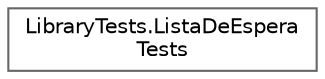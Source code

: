 digraph "Graphical Class Hierarchy"
{
 // INTERACTIVE_SVG=YES
 // LATEX_PDF_SIZE
  bgcolor="transparent";
  edge [fontname=Helvetica,fontsize=10,labelfontname=Helvetica,labelfontsize=10];
  node [fontname=Helvetica,fontsize=10,shape=box,height=0.2,width=0.4];
  rankdir="LR";
  Node0 [id="Node000000",label="LibraryTests.ListaDeEspera\lTests",height=0.2,width=0.4,color="grey40", fillcolor="white", style="filled",URL="$classLibraryTests_1_1ListaDeEsperaTests.html",tooltip="Esta es la clase ListaDeEsperaTests. Se encarga de comprobar sus funcionalidades."];
}
